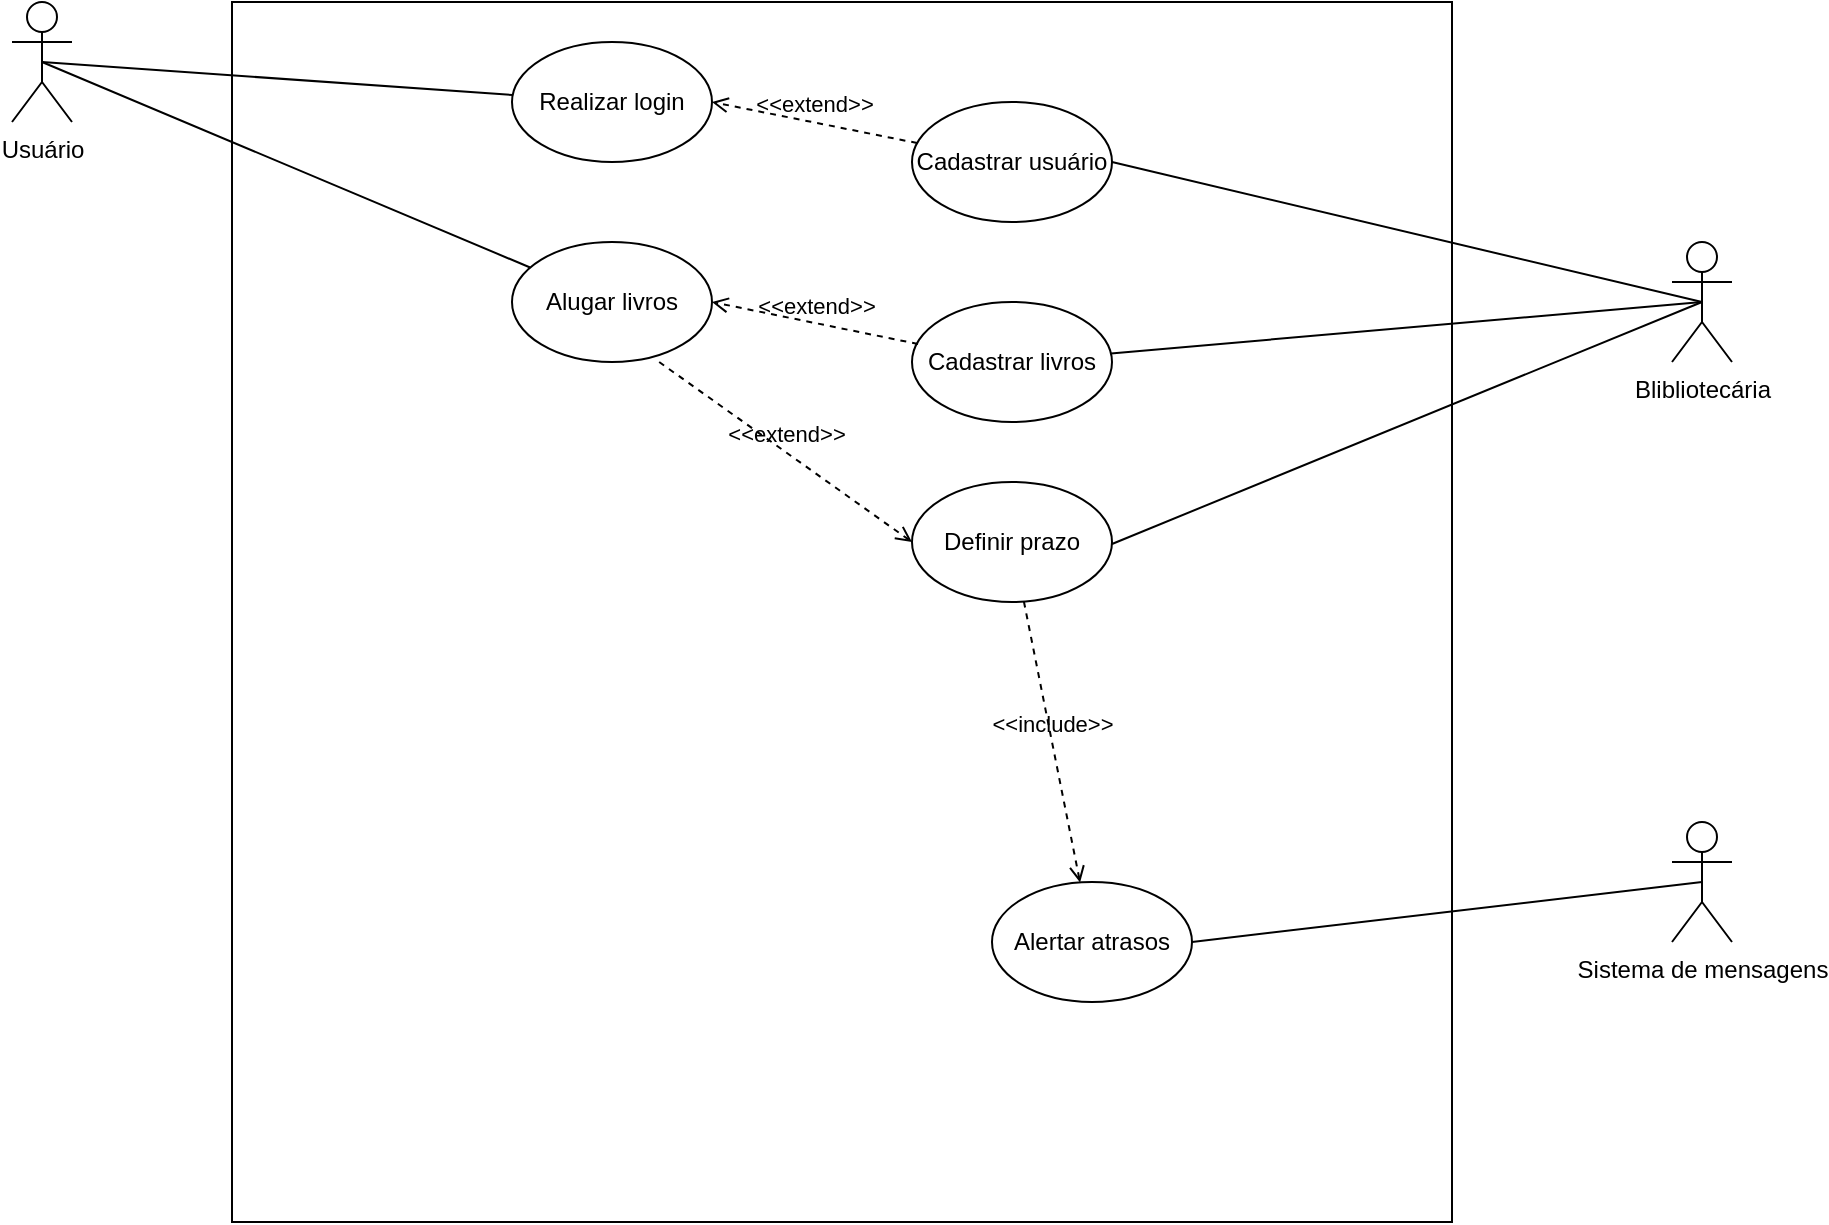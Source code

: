 <mxfile version="26.0.15">
  <diagram name="Página-1" id="tJJ5zeastkky_1u0LAri">
    <mxGraphModel grid="1" page="1" gridSize="10" guides="1" tooltips="1" connect="1" arrows="1" fold="1" pageScale="1" pageWidth="827" pageHeight="1169" math="0" shadow="0">
      <root>
        <mxCell id="0" />
        <mxCell id="1" parent="0" />
        <mxCell id="YrdlUgzSevwwkFBSTyoV-1" value="" style="whiteSpace=wrap;html=1;aspect=fixed;" vertex="1" parent="1">
          <mxGeometry x="130" y="60" width="610" height="610" as="geometry" />
        </mxCell>
        <mxCell id="YrdlUgzSevwwkFBSTyoV-3" value="Blibliotecária" style="shape=umlActor;verticalLabelPosition=bottom;verticalAlign=top;html=1;outlineConnect=0;" vertex="1" parent="1">
          <mxGeometry x="850" y="180" width="30" height="60" as="geometry" />
        </mxCell>
        <mxCell id="YrdlUgzSevwwkFBSTyoV-9" value="Usuário" style="shape=umlActor;verticalLabelPosition=bottom;verticalAlign=top;html=1;outlineConnect=0;" vertex="1" parent="1">
          <mxGeometry x="20" y="60" width="30" height="60" as="geometry" />
        </mxCell>
        <mxCell id="YrdlUgzSevwwkFBSTyoV-10" value="Realizar login" style="ellipse;whiteSpace=wrap;html=1;" vertex="1" parent="1">
          <mxGeometry x="270" y="80" width="100" height="60" as="geometry" />
        </mxCell>
        <mxCell id="YrdlUgzSevwwkFBSTyoV-11" value="Cadastrar usuário" style="ellipse;whiteSpace=wrap;html=1;" vertex="1" parent="1">
          <mxGeometry x="470" y="110" width="100" height="60" as="geometry" />
        </mxCell>
        <mxCell id="YrdlUgzSevwwkFBSTyoV-12" value="Cadastrar livros" style="ellipse;whiteSpace=wrap;html=1;" vertex="1" parent="1">
          <mxGeometry x="470" y="210" width="100" height="60" as="geometry" />
        </mxCell>
        <mxCell id="YrdlUgzSevwwkFBSTyoV-13" value="Sistema de mensagens" style="shape=umlActor;verticalLabelPosition=bottom;verticalAlign=top;html=1;outlineConnect=0;" vertex="1" parent="1">
          <mxGeometry x="850" y="470" width="30" height="60" as="geometry" />
        </mxCell>
        <mxCell id="YrdlUgzSevwwkFBSTyoV-14" value="Alertar atrasos" style="ellipse;whiteSpace=wrap;html=1;" vertex="1" parent="1">
          <mxGeometry x="510" y="500" width="100" height="60" as="geometry" />
        </mxCell>
        <mxCell id="YrdlUgzSevwwkFBSTyoV-17" value="Definir prazo" style="ellipse;whiteSpace=wrap;html=1;" vertex="1" parent="1">
          <mxGeometry x="470" y="300" width="100" height="60" as="geometry" />
        </mxCell>
        <mxCell id="YrdlUgzSevwwkFBSTyoV-18" value="Alugar livros" style="ellipse;whiteSpace=wrap;html=1;" vertex="1" parent="1">
          <mxGeometry x="270" y="180" width="100" height="60" as="geometry" />
        </mxCell>
        <mxCell id="YrdlUgzSevwwkFBSTyoV-22" value="" style="endArrow=none;html=1;rounded=0;exitX=0.5;exitY=0.5;exitDx=0;exitDy=0;exitPerimeter=0;" edge="1" parent="1" source="YrdlUgzSevwwkFBSTyoV-9" target="YrdlUgzSevwwkFBSTyoV-10">
          <mxGeometry relative="1" as="geometry">
            <mxPoint x="120" y="239.5" as="sourcePoint" />
            <mxPoint x="280" y="239.5" as="targetPoint" />
          </mxGeometry>
        </mxCell>
        <mxCell id="YrdlUgzSevwwkFBSTyoV-24" value="" style="endArrow=none;html=1;rounded=0;exitX=0.5;exitY=0.5;exitDx=0;exitDy=0;exitPerimeter=0;" edge="1" parent="1" source="YrdlUgzSevwwkFBSTyoV-9" target="YrdlUgzSevwwkFBSTyoV-18">
          <mxGeometry relative="1" as="geometry">
            <mxPoint x="105" y="240" as="sourcePoint" />
            <mxPoint x="264" y="201" as="targetPoint" />
          </mxGeometry>
        </mxCell>
        <mxCell id="YrdlUgzSevwwkFBSTyoV-25" value="" style="endArrow=none;html=1;rounded=0;entryX=0.5;entryY=0.5;entryDx=0;entryDy=0;entryPerimeter=0;exitX=1;exitY=0.5;exitDx=0;exitDy=0;" edge="1" parent="1" source="YrdlUgzSevwwkFBSTyoV-11" target="YrdlUgzSevwwkFBSTyoV-3">
          <mxGeometry relative="1" as="geometry">
            <mxPoint x="560" y="140" as="sourcePoint" />
            <mxPoint x="732" y="195" as="targetPoint" />
          </mxGeometry>
        </mxCell>
        <mxCell id="YrdlUgzSevwwkFBSTyoV-26" value="" style="endArrow=none;html=1;rounded=0;entryX=0.5;entryY=0.5;entryDx=0;entryDy=0;entryPerimeter=0;" edge="1" parent="1" source="YrdlUgzSevwwkFBSTyoV-12" target="YrdlUgzSevwwkFBSTyoV-3">
          <mxGeometry relative="1" as="geometry">
            <mxPoint x="580" y="150" as="sourcePoint" />
            <mxPoint x="745" y="210" as="targetPoint" />
          </mxGeometry>
        </mxCell>
        <mxCell id="YrdlUgzSevwwkFBSTyoV-27" value="" style="endArrow=none;html=1;rounded=0;entryX=0.5;entryY=0.5;entryDx=0;entryDy=0;entryPerimeter=0;" edge="1" parent="1" target="YrdlUgzSevwwkFBSTyoV-3">
          <mxGeometry relative="1" as="geometry">
            <mxPoint x="570" y="331" as="sourcePoint" />
            <mxPoint x="737" y="300" as="targetPoint" />
          </mxGeometry>
        </mxCell>
        <mxCell id="YrdlUgzSevwwkFBSTyoV-28" value="" style="endArrow=none;html=1;rounded=0;exitX=1;exitY=0.5;exitDx=0;exitDy=0;entryX=0.5;entryY=0.5;entryDx=0;entryDy=0;entryPerimeter=0;" edge="1" parent="1" source="YrdlUgzSevwwkFBSTyoV-14" target="YrdlUgzSevwwkFBSTyoV-13">
          <mxGeometry relative="1" as="geometry">
            <mxPoint x="530" y="440" as="sourcePoint" />
            <mxPoint x="970" y="580" as="targetPoint" />
          </mxGeometry>
        </mxCell>
        <mxCell id="YrdlUgzSevwwkFBSTyoV-37" value="&amp;lt;&amp;lt;extend&amp;gt;&amp;gt;" style="html=1;verticalAlign=bottom;labelBackgroundColor=none;endArrow=open;endFill=0;dashed=1;rounded=0;" edge="1" parent="1" source="YrdlUgzSevwwkFBSTyoV-11">
          <mxGeometry width="160" relative="1" as="geometry">
            <mxPoint x="392.13" y="160" as="sourcePoint" />
            <mxPoint x="369.999" y="110" as="targetPoint" />
          </mxGeometry>
        </mxCell>
        <mxCell id="YrdlUgzSevwwkFBSTyoV-39" value="&amp;lt;&amp;lt;extend&amp;gt;&amp;gt;" style="html=1;verticalAlign=bottom;labelBackgroundColor=none;endArrow=open;endFill=0;dashed=1;rounded=0;" edge="1" parent="1">
          <mxGeometry width="160" relative="1" as="geometry">
            <mxPoint x="473" y="231" as="sourcePoint" />
            <mxPoint x="369.999" y="210" as="targetPoint" />
          </mxGeometry>
        </mxCell>
        <mxCell id="YrdlUgzSevwwkFBSTyoV-40" value="&amp;lt;&amp;lt;extend&amp;gt;&amp;gt;" style="html=1;verticalAlign=bottom;labelBackgroundColor=none;endArrow=open;endFill=0;dashed=1;rounded=0;entryX=0;entryY=0.5;entryDx=0;entryDy=0;exitX=0.736;exitY=1;exitDx=0;exitDy=0;exitPerimeter=0;" edge="1" parent="1" source="YrdlUgzSevwwkFBSTyoV-18" target="YrdlUgzSevwwkFBSTyoV-17">
          <mxGeometry width="160" relative="1" as="geometry">
            <mxPoint x="453" y="250.5" as="sourcePoint" />
            <mxPoint x="360" y="230" as="targetPoint" />
          </mxGeometry>
        </mxCell>
        <mxCell id="YrdlUgzSevwwkFBSTyoV-41" value="&amp;lt;&amp;lt;include&amp;gt;&amp;gt;" style="html=1;verticalAlign=bottom;labelBackgroundColor=none;endArrow=open;endFill=0;dashed=1;rounded=0;" edge="1" parent="1" source="YrdlUgzSevwwkFBSTyoV-17" target="YrdlUgzSevwwkFBSTyoV-14">
          <mxGeometry width="160" relative="1" as="geometry">
            <mxPoint x="570" y="330" as="sourcePoint" />
            <mxPoint x="730" y="330" as="targetPoint" />
          </mxGeometry>
        </mxCell>
      </root>
    </mxGraphModel>
  </diagram>
</mxfile>
